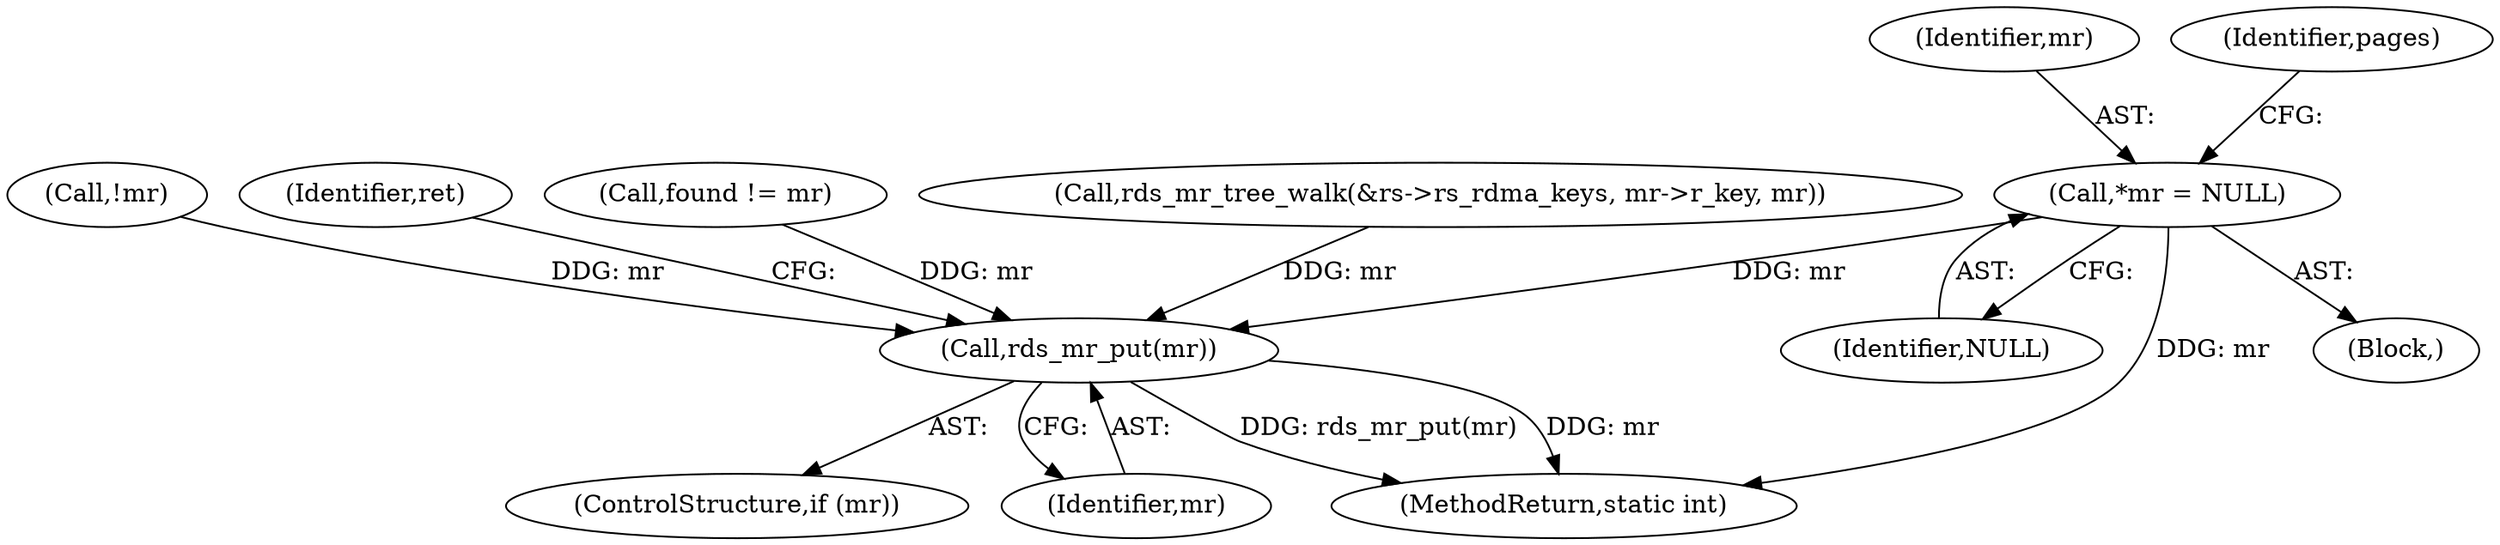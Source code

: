 digraph "0_linux_f3069c6d33f6ae63a1668737bc78aaaa51bff7ca@pointer" {
"1000115" [label="(Call,*mr = NULL)"];
"1000502" [label="(Call,rds_mr_put(mr))"];
"1000228" [label="(Call,!mr)"];
"1000502" [label="(Call,rds_mr_put(mr))"];
"1000505" [label="(Identifier,ret)"];
"1000506" [label="(MethodReturn,static int)"];
"1000113" [label="(Block,)"];
"1000115" [label="(Call,*mr = NULL)"];
"1000116" [label="(Identifier,mr)"];
"1000122" [label="(Identifier,pages)"];
"1000117" [label="(Identifier,NULL)"];
"1000500" [label="(ControlStructure,if (mr))"];
"1000474" [label="(Call,found != mr)"];
"1000456" [label="(Call,rds_mr_tree_walk(&rs->rs_rdma_keys, mr->r_key, mr))"];
"1000503" [label="(Identifier,mr)"];
"1000115" -> "1000113"  [label="AST: "];
"1000115" -> "1000117"  [label="CFG: "];
"1000116" -> "1000115"  [label="AST: "];
"1000117" -> "1000115"  [label="AST: "];
"1000122" -> "1000115"  [label="CFG: "];
"1000115" -> "1000506"  [label="DDG: mr"];
"1000115" -> "1000502"  [label="DDG: mr"];
"1000502" -> "1000500"  [label="AST: "];
"1000502" -> "1000503"  [label="CFG: "];
"1000503" -> "1000502"  [label="AST: "];
"1000505" -> "1000502"  [label="CFG: "];
"1000502" -> "1000506"  [label="DDG: mr"];
"1000502" -> "1000506"  [label="DDG: rds_mr_put(mr)"];
"1000456" -> "1000502"  [label="DDG: mr"];
"1000228" -> "1000502"  [label="DDG: mr"];
"1000474" -> "1000502"  [label="DDG: mr"];
}

